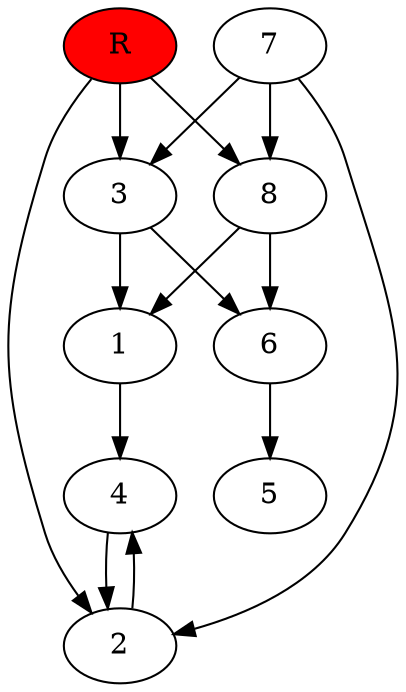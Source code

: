 digraph prb18916 {
	1
	2
	3
	4
	5
	6
	7
	8
	R [fillcolor="#ff0000" style=filled]
	1 -> 4
	2 -> 4
	3 -> 1
	3 -> 6
	4 -> 2
	6 -> 5
	7 -> 2
	7 -> 3
	7 -> 8
	8 -> 1
	8 -> 6
	R -> 2
	R -> 3
	R -> 8
}
